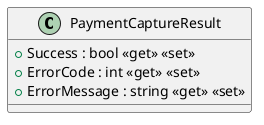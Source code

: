 @startuml
class PaymentCaptureResult {
    + Success : bool <<get>> <<set>>
    + ErrorCode : int <<get>> <<set>>
    + ErrorMessage : string <<get>> <<set>>
}
@enduml
